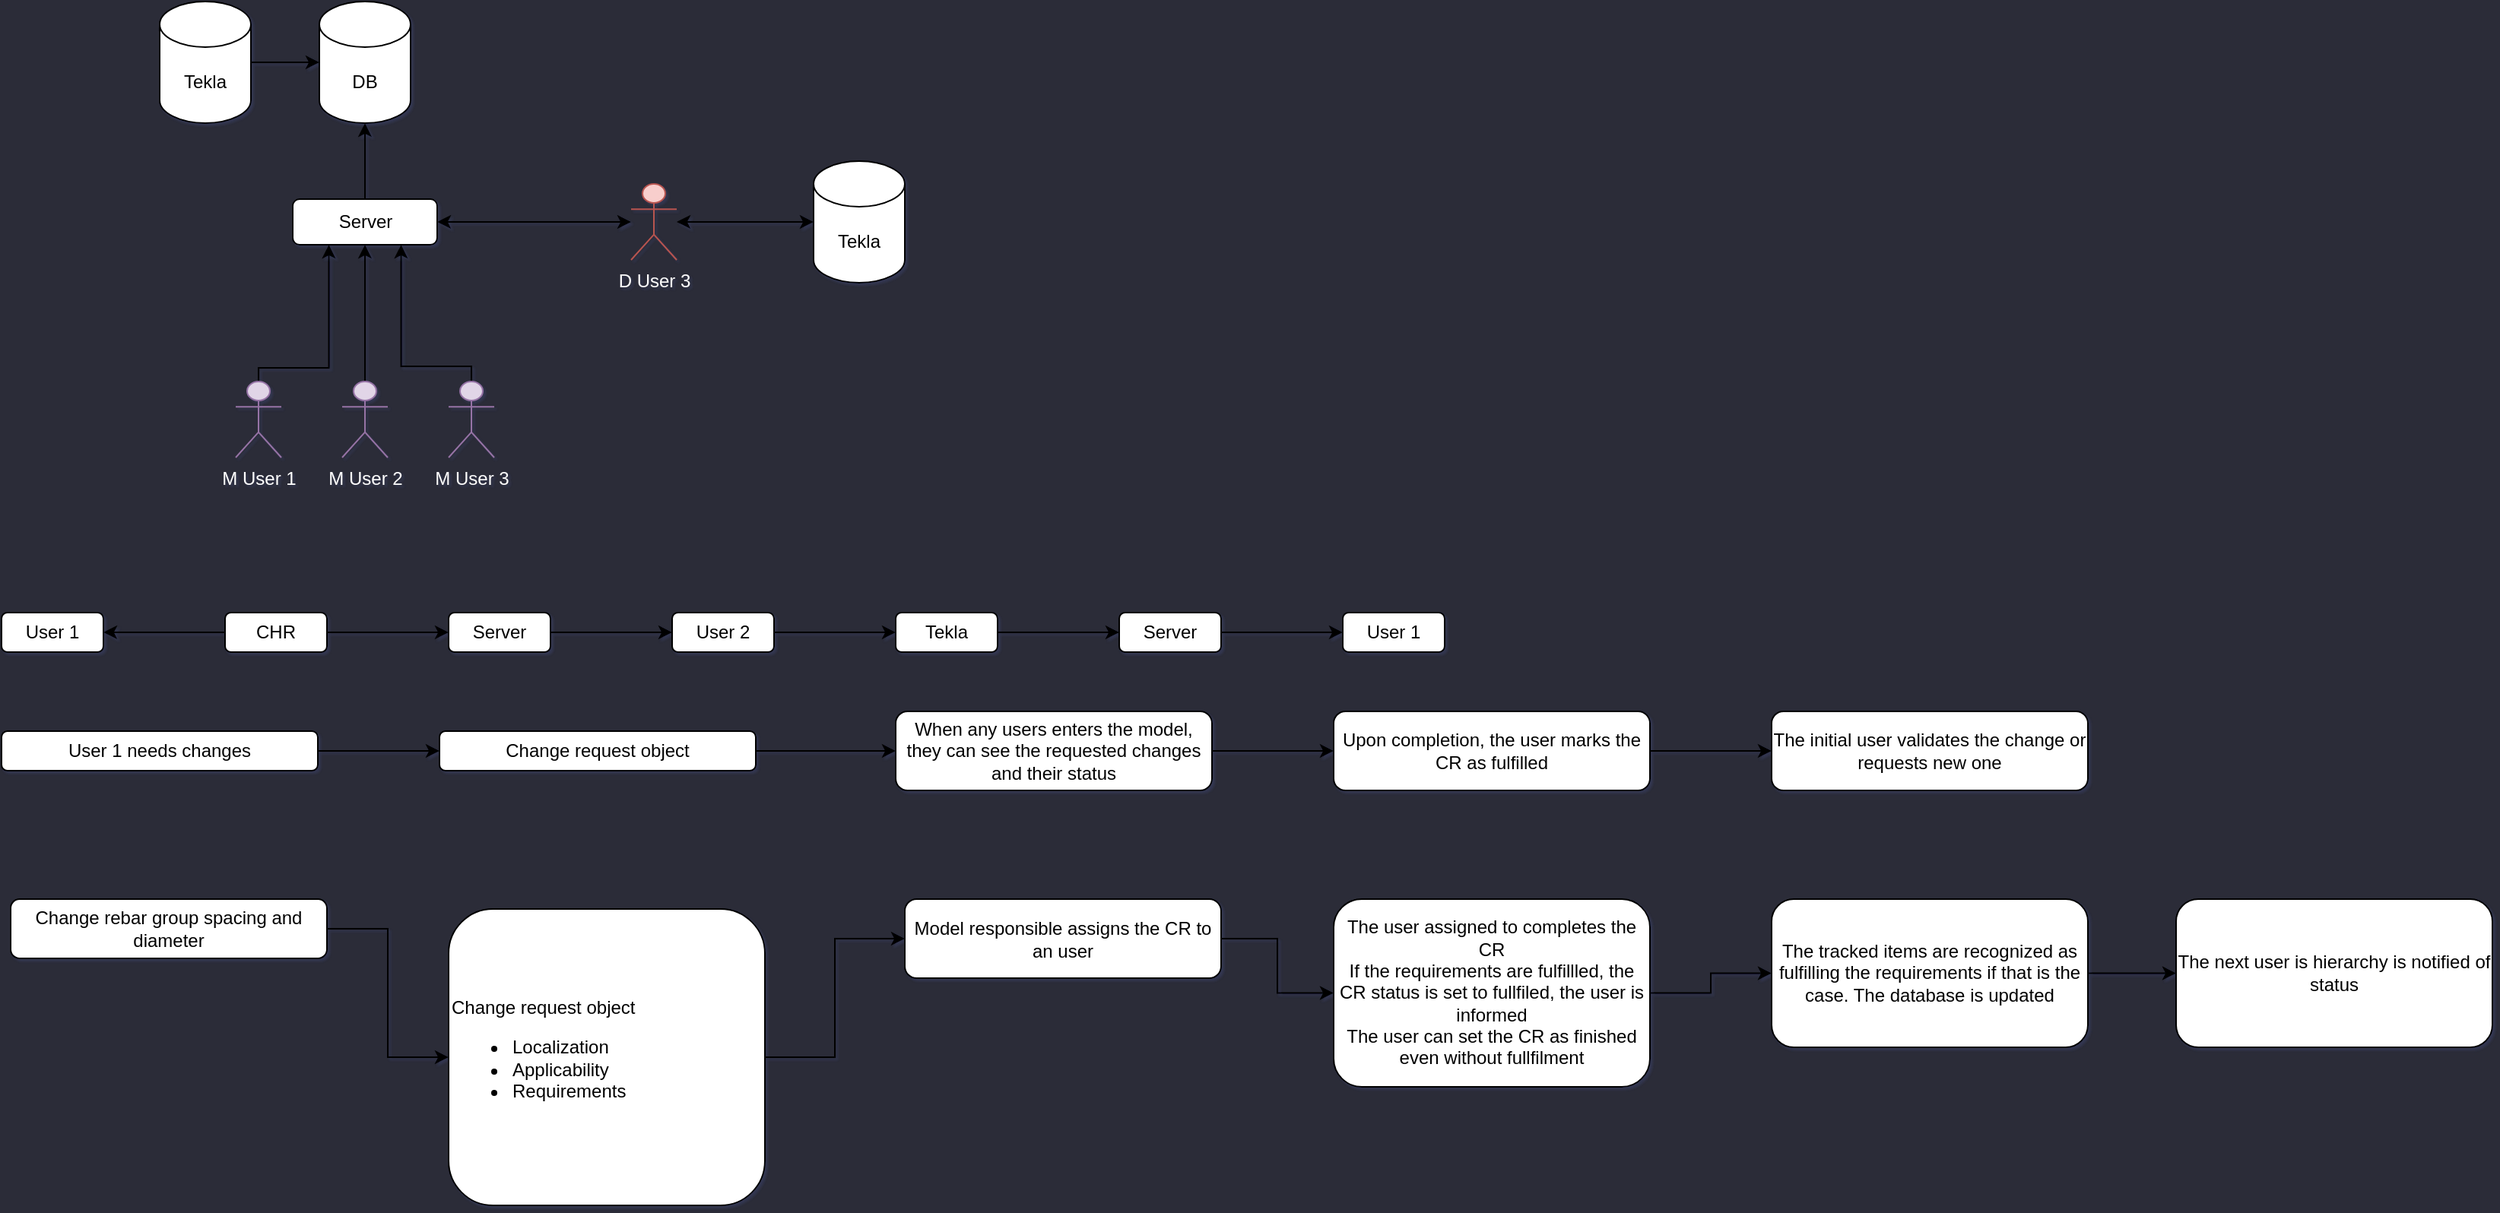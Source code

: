 <mxfile version="24.7.8">
  <diagram id="C5RBs43oDa-KdzZeNtuy" name="Page-1">
    <mxGraphModel dx="1687" dy="911" grid="1" gridSize="26" guides="1" tooltips="1" connect="1" arrows="1" fold="1" page="1" pageScale="1" pageWidth="2339" pageHeight="3300" background="#2B2C38" math="0" shadow="1">
      <root>
        <mxCell id="WIyWlLk6GJQsqaUBKTNV-0" />
        <mxCell id="WIyWlLk6GJQsqaUBKTNV-1" parent="WIyWlLk6GJQsqaUBKTNV-0" />
        <mxCell id="dpVUBXbJ4d0EwmAiKQ-G-7" style="edgeStyle=orthogonalEdgeStyle;rounded=0;orthogonalLoop=1;jettySize=auto;html=1;entryX=0.25;entryY=1;entryDx=0;entryDy=0;exitX=0.5;exitY=0;exitDx=0;exitDy=0;exitPerimeter=0;" edge="1" parent="WIyWlLk6GJQsqaUBKTNV-1" source="dpVUBXbJ4d0EwmAiKQ-G-1" target="dpVUBXbJ4d0EwmAiKQ-G-6">
          <mxGeometry relative="1" as="geometry">
            <mxPoint x="195" y="280" as="sourcePoint" />
            <Array as="points">
              <mxPoint x="195" y="281" />
              <mxPoint x="241" y="281" />
            </Array>
          </mxGeometry>
        </mxCell>
        <mxCell id="dpVUBXbJ4d0EwmAiKQ-G-1" value="&lt;font color=&quot;#ffffff&quot;&gt;M User 1&lt;/font&gt;" style="shape=umlActor;verticalLabelPosition=bottom;verticalAlign=top;html=1;outlineConnect=0;fillColor=#e1d5e7;strokeColor=#9673a6;" vertex="1" parent="WIyWlLk6GJQsqaUBKTNV-1">
          <mxGeometry x="180" y="290" width="30" height="50" as="geometry" />
        </mxCell>
        <mxCell id="dpVUBXbJ4d0EwmAiKQ-G-8" style="edgeStyle=orthogonalEdgeStyle;rounded=0;orthogonalLoop=1;jettySize=auto;html=1;entryX=0.5;entryY=1;entryDx=0;entryDy=0;" edge="1" parent="WIyWlLk6GJQsqaUBKTNV-1" source="dpVUBXbJ4d0EwmAiKQ-G-4" target="dpVUBXbJ4d0EwmAiKQ-G-6">
          <mxGeometry relative="1" as="geometry" />
        </mxCell>
        <mxCell id="dpVUBXbJ4d0EwmAiKQ-G-4" value="&lt;font color=&quot;#ffffff&quot;&gt;M User 2&lt;/font&gt;" style="shape=umlActor;verticalLabelPosition=bottom;verticalAlign=top;html=1;outlineConnect=0;fillColor=#e1d5e7;strokeColor=#9673a6;align=center;fontFamily=Helvetica;fontSize=12;fontColor=default;" vertex="1" parent="WIyWlLk6GJQsqaUBKTNV-1">
          <mxGeometry x="250" y="290" width="30" height="50" as="geometry" />
        </mxCell>
        <mxCell id="dpVUBXbJ4d0EwmAiKQ-G-9" style="edgeStyle=orthogonalEdgeStyle;rounded=0;orthogonalLoop=1;jettySize=auto;html=1;entryX=0.75;entryY=1;entryDx=0;entryDy=0;" edge="1" parent="WIyWlLk6GJQsqaUBKTNV-1" source="dpVUBXbJ4d0EwmAiKQ-G-5" target="dpVUBXbJ4d0EwmAiKQ-G-6">
          <mxGeometry relative="1" as="geometry">
            <Array as="points">
              <mxPoint x="335" y="280" />
              <mxPoint x="289" y="280" />
            </Array>
          </mxGeometry>
        </mxCell>
        <mxCell id="dpVUBXbJ4d0EwmAiKQ-G-5" value="&lt;font color=&quot;#fcfcfc&quot;&gt;M User 3&lt;/font&gt;" style="shape=umlActor;verticalLabelPosition=bottom;verticalAlign=top;html=1;outlineConnect=0;fillColor=#e1d5e7;strokeColor=#9673a6;align=center;fontFamily=Helvetica;fontSize=12;fontColor=default;" vertex="1" parent="WIyWlLk6GJQsqaUBKTNV-1">
          <mxGeometry x="320" y="290" width="30" height="50" as="geometry" />
        </mxCell>
        <mxCell id="dpVUBXbJ4d0EwmAiKQ-G-11" value="" style="edgeStyle=orthogonalEdgeStyle;rounded=0;orthogonalLoop=1;jettySize=auto;html=1;" edge="1" parent="WIyWlLk6GJQsqaUBKTNV-1" source="dpVUBXbJ4d0EwmAiKQ-G-6" target="dpVUBXbJ4d0EwmAiKQ-G-10">
          <mxGeometry relative="1" as="geometry" />
        </mxCell>
        <mxCell id="dpVUBXbJ4d0EwmAiKQ-G-6" value="Server" style="rounded=1;whiteSpace=wrap;html=1;" vertex="1" parent="WIyWlLk6GJQsqaUBKTNV-1">
          <mxGeometry x="217.5" y="170" width="95" height="30" as="geometry" />
        </mxCell>
        <mxCell id="dpVUBXbJ4d0EwmAiKQ-G-10" value="DB" style="shape=cylinder3;whiteSpace=wrap;html=1;boundedLbl=1;backgroundOutline=1;size=15;" vertex="1" parent="WIyWlLk6GJQsqaUBKTNV-1">
          <mxGeometry x="235" y="40" width="60" height="80" as="geometry" />
        </mxCell>
        <mxCell id="dpVUBXbJ4d0EwmAiKQ-G-13" value="" style="edgeStyle=orthogonalEdgeStyle;rounded=0;orthogonalLoop=1;jettySize=auto;html=1;" edge="1" parent="WIyWlLk6GJQsqaUBKTNV-1" source="dpVUBXbJ4d0EwmAiKQ-G-12" target="dpVUBXbJ4d0EwmAiKQ-G-10">
          <mxGeometry relative="1" as="geometry" />
        </mxCell>
        <mxCell id="dpVUBXbJ4d0EwmAiKQ-G-12" value="Tekla" style="shape=cylinder3;whiteSpace=wrap;html=1;boundedLbl=1;backgroundOutline=1;size=15;" vertex="1" parent="WIyWlLk6GJQsqaUBKTNV-1">
          <mxGeometry x="130" y="40" width="60" height="80" as="geometry" />
        </mxCell>
        <mxCell id="dpVUBXbJ4d0EwmAiKQ-G-15" style="edgeStyle=orthogonalEdgeStyle;rounded=0;orthogonalLoop=1;jettySize=auto;html=1;entryX=1;entryY=0.5;entryDx=0;entryDy=0;sourcePerimeterSpacing=0;startArrow=classic;startFill=1;" edge="1" parent="WIyWlLk6GJQsqaUBKTNV-1" source="dpVUBXbJ4d0EwmAiKQ-G-14" target="dpVUBXbJ4d0EwmAiKQ-G-6">
          <mxGeometry relative="1" as="geometry" />
        </mxCell>
        <mxCell id="dpVUBXbJ4d0EwmAiKQ-G-17" value="" style="edgeStyle=orthogonalEdgeStyle;rounded=0;orthogonalLoop=1;jettySize=auto;html=1;sourcePerimeterSpacing=0;startArrow=classic;startFill=1;" edge="1" parent="WIyWlLk6GJQsqaUBKTNV-1" source="dpVUBXbJ4d0EwmAiKQ-G-14" target="dpVUBXbJ4d0EwmAiKQ-G-16">
          <mxGeometry relative="1" as="geometry" />
        </mxCell>
        <mxCell id="dpVUBXbJ4d0EwmAiKQ-G-14" value="&lt;font color=&quot;#ffffff&quot;&gt;D User 3&lt;/font&gt;" style="shape=umlActor;verticalLabelPosition=bottom;verticalAlign=top;html=1;outlineConnect=0;fillColor=#f8cecc;strokeColor=#b85450;" vertex="1" parent="WIyWlLk6GJQsqaUBKTNV-1">
          <mxGeometry x="440" y="160" width="30" height="50" as="geometry" />
        </mxCell>
        <mxCell id="dpVUBXbJ4d0EwmAiKQ-G-16" value="Tekla" style="shape=cylinder3;whiteSpace=wrap;html=1;boundedLbl=1;backgroundOutline=1;size=15;" vertex="1" parent="WIyWlLk6GJQsqaUBKTNV-1">
          <mxGeometry x="560" y="145" width="60" height="80" as="geometry" />
        </mxCell>
        <mxCell id="dpVUBXbJ4d0EwmAiKQ-G-26" value="" style="edgeStyle=orthogonalEdgeStyle;rounded=0;orthogonalLoop=1;jettySize=auto;html=1;" edge="1" parent="WIyWlLk6GJQsqaUBKTNV-1" source="dpVUBXbJ4d0EwmAiKQ-G-24" target="dpVUBXbJ4d0EwmAiKQ-G-25">
          <mxGeometry relative="1" as="geometry" />
        </mxCell>
        <mxCell id="dpVUBXbJ4d0EwmAiKQ-G-30" value="" style="edgeStyle=orthogonalEdgeStyle;rounded=0;orthogonalLoop=1;jettySize=auto;html=1;" edge="1" parent="WIyWlLk6GJQsqaUBKTNV-1" source="dpVUBXbJ4d0EwmAiKQ-G-24" target="dpVUBXbJ4d0EwmAiKQ-G-29">
          <mxGeometry relative="1" as="geometry" />
        </mxCell>
        <mxCell id="dpVUBXbJ4d0EwmAiKQ-G-24" value="CHR" style="rounded=1;whiteSpace=wrap;html=1;" vertex="1" parent="WIyWlLk6GJQsqaUBKTNV-1">
          <mxGeometry x="173" y="442" width="67" height="26" as="geometry" />
        </mxCell>
        <mxCell id="dpVUBXbJ4d0EwmAiKQ-G-28" value="" style="edgeStyle=orthogonalEdgeStyle;rounded=0;orthogonalLoop=1;jettySize=auto;html=1;" edge="1" parent="WIyWlLk6GJQsqaUBKTNV-1" source="dpVUBXbJ4d0EwmAiKQ-G-25" target="dpVUBXbJ4d0EwmAiKQ-G-27">
          <mxGeometry relative="1" as="geometry" />
        </mxCell>
        <mxCell id="dpVUBXbJ4d0EwmAiKQ-G-25" value="Server" style="rounded=1;whiteSpace=wrap;html=1;" vertex="1" parent="WIyWlLk6GJQsqaUBKTNV-1">
          <mxGeometry x="320" y="442" width="67" height="26" as="geometry" />
        </mxCell>
        <mxCell id="dpVUBXbJ4d0EwmAiKQ-G-32" value="" style="edgeStyle=orthogonalEdgeStyle;rounded=0;orthogonalLoop=1;jettySize=auto;html=1;" edge="1" parent="WIyWlLk6GJQsqaUBKTNV-1" source="dpVUBXbJ4d0EwmAiKQ-G-27" target="dpVUBXbJ4d0EwmAiKQ-G-31">
          <mxGeometry relative="1" as="geometry" />
        </mxCell>
        <mxCell id="dpVUBXbJ4d0EwmAiKQ-G-27" value="User 2" style="rounded=1;whiteSpace=wrap;html=1;" vertex="1" parent="WIyWlLk6GJQsqaUBKTNV-1">
          <mxGeometry x="467" y="442" width="67" height="26" as="geometry" />
        </mxCell>
        <mxCell id="dpVUBXbJ4d0EwmAiKQ-G-29" value="User 1" style="rounded=1;whiteSpace=wrap;html=1;" vertex="1" parent="WIyWlLk6GJQsqaUBKTNV-1">
          <mxGeometry x="26" y="442" width="67" height="26" as="geometry" />
        </mxCell>
        <mxCell id="dpVUBXbJ4d0EwmAiKQ-G-34" value="" style="edgeStyle=orthogonalEdgeStyle;rounded=0;orthogonalLoop=1;jettySize=auto;html=1;" edge="1" parent="WIyWlLk6GJQsqaUBKTNV-1" source="dpVUBXbJ4d0EwmAiKQ-G-31" target="dpVUBXbJ4d0EwmAiKQ-G-33">
          <mxGeometry relative="1" as="geometry" />
        </mxCell>
        <mxCell id="dpVUBXbJ4d0EwmAiKQ-G-31" value="Tekla" style="rounded=1;whiteSpace=wrap;html=1;" vertex="1" parent="WIyWlLk6GJQsqaUBKTNV-1">
          <mxGeometry x="614" y="442" width="67" height="26" as="geometry" />
        </mxCell>
        <mxCell id="dpVUBXbJ4d0EwmAiKQ-G-36" value="" style="edgeStyle=orthogonalEdgeStyle;rounded=0;orthogonalLoop=1;jettySize=auto;html=1;" edge="1" parent="WIyWlLk6GJQsqaUBKTNV-1" source="dpVUBXbJ4d0EwmAiKQ-G-33" target="dpVUBXbJ4d0EwmAiKQ-G-35">
          <mxGeometry relative="1" as="geometry" />
        </mxCell>
        <mxCell id="dpVUBXbJ4d0EwmAiKQ-G-33" value="Server" style="rounded=1;whiteSpace=wrap;html=1;" vertex="1" parent="WIyWlLk6GJQsqaUBKTNV-1">
          <mxGeometry x="761" y="442" width="67" height="26" as="geometry" />
        </mxCell>
        <mxCell id="dpVUBXbJ4d0EwmAiKQ-G-35" value="User 1" style="rounded=1;whiteSpace=wrap;html=1;" vertex="1" parent="WIyWlLk6GJQsqaUBKTNV-1">
          <mxGeometry x="908" y="442" width="67" height="26" as="geometry" />
        </mxCell>
        <mxCell id="dpVUBXbJ4d0EwmAiKQ-G-39" value="" style="edgeStyle=orthogonalEdgeStyle;rounded=0;orthogonalLoop=1;jettySize=auto;html=1;" edge="1" parent="WIyWlLk6GJQsqaUBKTNV-1" source="dpVUBXbJ4d0EwmAiKQ-G-37" target="dpVUBXbJ4d0EwmAiKQ-G-38">
          <mxGeometry relative="1" as="geometry" />
        </mxCell>
        <mxCell id="dpVUBXbJ4d0EwmAiKQ-G-37" value="User 1 needs changes" style="rounded=1;whiteSpace=wrap;html=1;" vertex="1" parent="WIyWlLk6GJQsqaUBKTNV-1">
          <mxGeometry x="26" y="520" width="208" height="26" as="geometry" />
        </mxCell>
        <mxCell id="dpVUBXbJ4d0EwmAiKQ-G-41" value="" style="edgeStyle=orthogonalEdgeStyle;rounded=0;orthogonalLoop=1;jettySize=auto;html=1;" edge="1" parent="WIyWlLk6GJQsqaUBKTNV-1" source="dpVUBXbJ4d0EwmAiKQ-G-38" target="dpVUBXbJ4d0EwmAiKQ-G-40">
          <mxGeometry relative="1" as="geometry" />
        </mxCell>
        <mxCell id="dpVUBXbJ4d0EwmAiKQ-G-38" value="Change request object" style="rounded=1;whiteSpace=wrap;html=1;" vertex="1" parent="WIyWlLk6GJQsqaUBKTNV-1">
          <mxGeometry x="314" y="520" width="208" height="26" as="geometry" />
        </mxCell>
        <mxCell id="dpVUBXbJ4d0EwmAiKQ-G-43" value="" style="edgeStyle=orthogonalEdgeStyle;rounded=0;orthogonalLoop=1;jettySize=auto;html=1;" edge="1" parent="WIyWlLk6GJQsqaUBKTNV-1" source="dpVUBXbJ4d0EwmAiKQ-G-40" target="dpVUBXbJ4d0EwmAiKQ-G-42">
          <mxGeometry relative="1" as="geometry" />
        </mxCell>
        <mxCell id="dpVUBXbJ4d0EwmAiKQ-G-40" value="When any users enters the model, they can see the requested changes and their status" style="rounded=1;whiteSpace=wrap;html=1;" vertex="1" parent="WIyWlLk6GJQsqaUBKTNV-1">
          <mxGeometry x="614" y="507" width="208" height="52" as="geometry" />
        </mxCell>
        <mxCell id="dpVUBXbJ4d0EwmAiKQ-G-45" value="" style="edgeStyle=orthogonalEdgeStyle;rounded=0;orthogonalLoop=1;jettySize=auto;html=1;" edge="1" parent="WIyWlLk6GJQsqaUBKTNV-1" source="dpVUBXbJ4d0EwmAiKQ-G-42" target="dpVUBXbJ4d0EwmAiKQ-G-44">
          <mxGeometry relative="1" as="geometry" />
        </mxCell>
        <mxCell id="dpVUBXbJ4d0EwmAiKQ-G-42" value="Upon completion, the user marks the CR as fulfilled" style="rounded=1;whiteSpace=wrap;html=1;" vertex="1" parent="WIyWlLk6GJQsqaUBKTNV-1">
          <mxGeometry x="902" y="507" width="208" height="52" as="geometry" />
        </mxCell>
        <mxCell id="dpVUBXbJ4d0EwmAiKQ-G-44" value="The initial user validates the change or requests new one" style="rounded=1;whiteSpace=wrap;html=1;" vertex="1" parent="WIyWlLk6GJQsqaUBKTNV-1">
          <mxGeometry x="1190" y="507" width="208" height="52" as="geometry" />
        </mxCell>
        <mxCell id="dpVUBXbJ4d0EwmAiKQ-G-51" style="edgeStyle=orthogonalEdgeStyle;rounded=0;orthogonalLoop=1;jettySize=auto;html=1;entryX=0;entryY=0.5;entryDx=0;entryDy=0;" edge="1" parent="WIyWlLk6GJQsqaUBKTNV-1" source="dpVUBXbJ4d0EwmAiKQ-G-46" target="dpVUBXbJ4d0EwmAiKQ-G-47">
          <mxGeometry relative="1" as="geometry" />
        </mxCell>
        <mxCell id="dpVUBXbJ4d0EwmAiKQ-G-46" value="Change rebar group spacing and diameter" style="rounded=1;whiteSpace=wrap;html=1;" vertex="1" parent="WIyWlLk6GJQsqaUBKTNV-1">
          <mxGeometry x="32" y="630.5" width="208" height="39" as="geometry" />
        </mxCell>
        <mxCell id="dpVUBXbJ4d0EwmAiKQ-G-55" style="edgeStyle=orthogonalEdgeStyle;rounded=0;orthogonalLoop=1;jettySize=auto;html=1;entryX=0;entryY=0.5;entryDx=0;entryDy=0;" edge="1" parent="WIyWlLk6GJQsqaUBKTNV-1" source="dpVUBXbJ4d0EwmAiKQ-G-47" target="dpVUBXbJ4d0EwmAiKQ-G-48">
          <mxGeometry relative="1" as="geometry" />
        </mxCell>
        <mxCell id="dpVUBXbJ4d0EwmAiKQ-G-47" value="&lt;div align=&quot;left&quot;&gt;Change request object&lt;/div&gt;&lt;div&gt;&lt;ul&gt;&lt;li&gt;Localization&lt;/li&gt;&lt;li&gt;Applicability&lt;/li&gt;&lt;li&gt;Requirements&lt;/li&gt;&lt;/ul&gt;&lt;/div&gt;" style="rounded=1;whiteSpace=wrap;html=1;align=left;" vertex="1" parent="WIyWlLk6GJQsqaUBKTNV-1">
          <mxGeometry x="320" y="637" width="208" height="195" as="geometry" />
        </mxCell>
        <mxCell id="dpVUBXbJ4d0EwmAiKQ-G-56" style="edgeStyle=orthogonalEdgeStyle;rounded=0;orthogonalLoop=1;jettySize=auto;html=1;entryX=0;entryY=0.5;entryDx=0;entryDy=0;" edge="1" parent="WIyWlLk6GJQsqaUBKTNV-1" source="dpVUBXbJ4d0EwmAiKQ-G-48" target="dpVUBXbJ4d0EwmAiKQ-G-52">
          <mxGeometry relative="1" as="geometry" />
        </mxCell>
        <mxCell id="dpVUBXbJ4d0EwmAiKQ-G-48" value="Model responsible assigns the CR to an user" style="rounded=1;whiteSpace=wrap;html=1;" vertex="1" parent="WIyWlLk6GJQsqaUBKTNV-1">
          <mxGeometry x="620" y="630.5" width="208" height="52" as="geometry" />
        </mxCell>
        <mxCell id="dpVUBXbJ4d0EwmAiKQ-G-57" style="edgeStyle=orthogonalEdgeStyle;rounded=0;orthogonalLoop=1;jettySize=auto;html=1;" edge="1" parent="WIyWlLk6GJQsqaUBKTNV-1" source="dpVUBXbJ4d0EwmAiKQ-G-52" target="dpVUBXbJ4d0EwmAiKQ-G-53">
          <mxGeometry relative="1" as="geometry" />
        </mxCell>
        <mxCell id="dpVUBXbJ4d0EwmAiKQ-G-52" value="&lt;div&gt;The user assigned to completes the CR&lt;/div&gt;&lt;div&gt;If the requirements are fulfillled, the CR status is set to fullfiled, the user is informed&lt;/div&gt;&lt;div&gt;The user can set the CR as finished even without fullfilment&lt;br&gt;&lt;/div&gt;" style="rounded=1;whiteSpace=wrap;html=1;" vertex="1" parent="WIyWlLk6GJQsqaUBKTNV-1">
          <mxGeometry x="902" y="630.5" width="208" height="123.5" as="geometry" />
        </mxCell>
        <mxCell id="dpVUBXbJ4d0EwmAiKQ-G-58" style="edgeStyle=orthogonalEdgeStyle;rounded=0;orthogonalLoop=1;jettySize=auto;html=1;" edge="1" parent="WIyWlLk6GJQsqaUBKTNV-1" source="dpVUBXbJ4d0EwmAiKQ-G-53" target="dpVUBXbJ4d0EwmAiKQ-G-54">
          <mxGeometry relative="1" as="geometry" />
        </mxCell>
        <mxCell id="dpVUBXbJ4d0EwmAiKQ-G-53" value="The tracked items are recognized as fulfilling the requirements if that is the case. The database is updated" style="rounded=1;whiteSpace=wrap;html=1;" vertex="1" parent="WIyWlLk6GJQsqaUBKTNV-1">
          <mxGeometry x="1190" y="630.5" width="208" height="97.5" as="geometry" />
        </mxCell>
        <mxCell id="dpVUBXbJ4d0EwmAiKQ-G-54" value="The next user is hierarchy is notified of status" style="rounded=1;whiteSpace=wrap;html=1;" vertex="1" parent="WIyWlLk6GJQsqaUBKTNV-1">
          <mxGeometry x="1456" y="630.5" width="208" height="97.5" as="geometry" />
        </mxCell>
      </root>
    </mxGraphModel>
  </diagram>
</mxfile>
